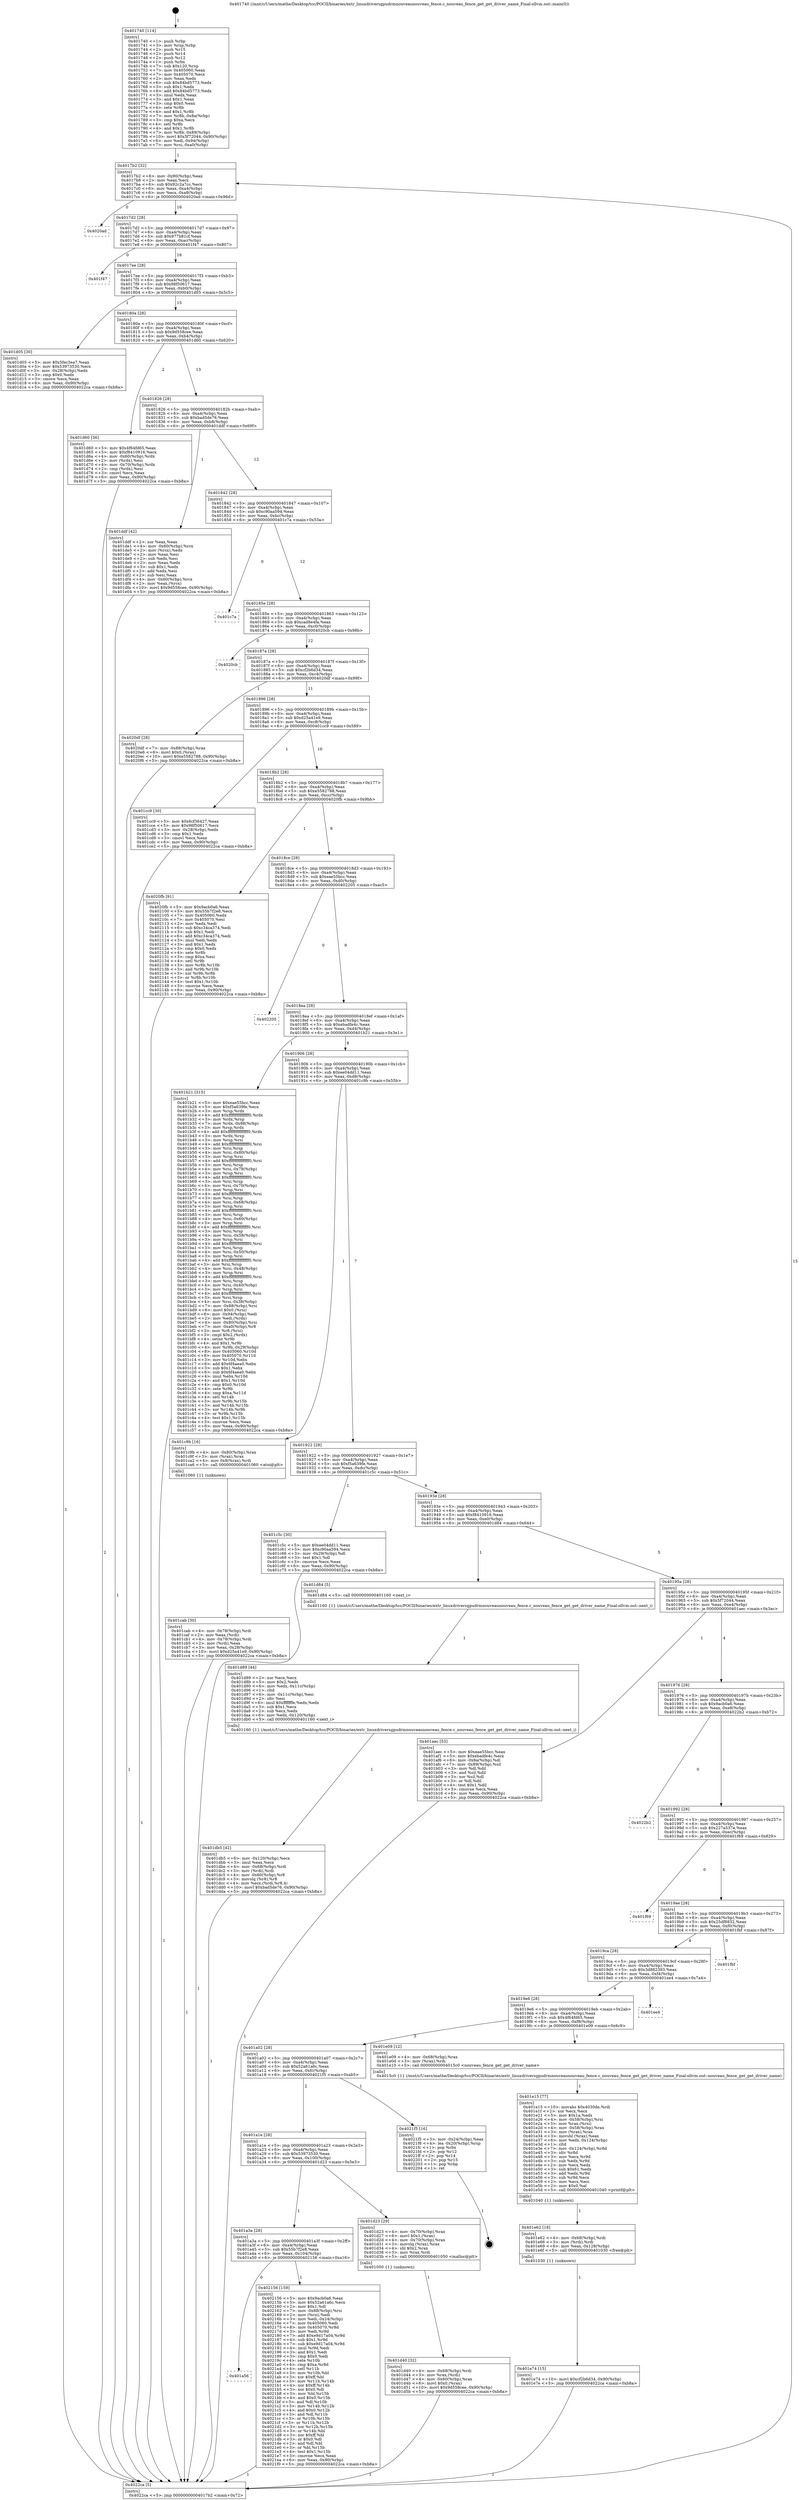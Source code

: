 digraph "0x401740" {
  label = "0x401740 (/mnt/c/Users/mathe/Desktop/tcc/POCII/binaries/extr_linuxdriversgpudrmnouveaunouveau_fence.c_nouveau_fence_get_get_driver_name_Final-ollvm.out::main(0))"
  labelloc = "t"
  node[shape=record]

  Entry [label="",width=0.3,height=0.3,shape=circle,fillcolor=black,style=filled]
  "0x4017b2" [label="{
     0x4017b2 [32]\l
     | [instrs]\l
     &nbsp;&nbsp;0x4017b2 \<+6\>: mov -0x90(%rbp),%eax\l
     &nbsp;&nbsp;0x4017b8 \<+2\>: mov %eax,%ecx\l
     &nbsp;&nbsp;0x4017ba \<+6\>: sub $0x92c2a7cc,%ecx\l
     &nbsp;&nbsp;0x4017c0 \<+6\>: mov %eax,-0xa4(%rbp)\l
     &nbsp;&nbsp;0x4017c6 \<+6\>: mov %ecx,-0xa8(%rbp)\l
     &nbsp;&nbsp;0x4017cc \<+6\>: je 00000000004020ad \<main+0x96d\>\l
  }"]
  "0x4020ad" [label="{
     0x4020ad\l
  }", style=dashed]
  "0x4017d2" [label="{
     0x4017d2 [28]\l
     | [instrs]\l
     &nbsp;&nbsp;0x4017d2 \<+5\>: jmp 00000000004017d7 \<main+0x97\>\l
     &nbsp;&nbsp;0x4017d7 \<+6\>: mov -0xa4(%rbp),%eax\l
     &nbsp;&nbsp;0x4017dd \<+5\>: sub $0x977b81cf,%eax\l
     &nbsp;&nbsp;0x4017e2 \<+6\>: mov %eax,-0xac(%rbp)\l
     &nbsp;&nbsp;0x4017e8 \<+6\>: je 0000000000401f47 \<main+0x807\>\l
  }"]
  Exit [label="",width=0.3,height=0.3,shape=circle,fillcolor=black,style=filled,peripheries=2]
  "0x401f47" [label="{
     0x401f47\l
  }", style=dashed]
  "0x4017ee" [label="{
     0x4017ee [28]\l
     | [instrs]\l
     &nbsp;&nbsp;0x4017ee \<+5\>: jmp 00000000004017f3 \<main+0xb3\>\l
     &nbsp;&nbsp;0x4017f3 \<+6\>: mov -0xa4(%rbp),%eax\l
     &nbsp;&nbsp;0x4017f9 \<+5\>: sub $0x98f50617,%eax\l
     &nbsp;&nbsp;0x4017fe \<+6\>: mov %eax,-0xb0(%rbp)\l
     &nbsp;&nbsp;0x401804 \<+6\>: je 0000000000401d05 \<main+0x5c5\>\l
  }"]
  "0x401a56" [label="{
     0x401a56\l
  }", style=dashed]
  "0x401d05" [label="{
     0x401d05 [30]\l
     | [instrs]\l
     &nbsp;&nbsp;0x401d05 \<+5\>: mov $0x5fec3ea7,%eax\l
     &nbsp;&nbsp;0x401d0a \<+5\>: mov $0x53973530,%ecx\l
     &nbsp;&nbsp;0x401d0f \<+3\>: mov -0x28(%rbp),%edx\l
     &nbsp;&nbsp;0x401d12 \<+3\>: cmp $0x0,%edx\l
     &nbsp;&nbsp;0x401d15 \<+3\>: cmove %ecx,%eax\l
     &nbsp;&nbsp;0x401d18 \<+6\>: mov %eax,-0x90(%rbp)\l
     &nbsp;&nbsp;0x401d1e \<+5\>: jmp 00000000004022ca \<main+0xb8a\>\l
  }"]
  "0x40180a" [label="{
     0x40180a [28]\l
     | [instrs]\l
     &nbsp;&nbsp;0x40180a \<+5\>: jmp 000000000040180f \<main+0xcf\>\l
     &nbsp;&nbsp;0x40180f \<+6\>: mov -0xa4(%rbp),%eax\l
     &nbsp;&nbsp;0x401815 \<+5\>: sub $0x9d558cee,%eax\l
     &nbsp;&nbsp;0x40181a \<+6\>: mov %eax,-0xb4(%rbp)\l
     &nbsp;&nbsp;0x401820 \<+6\>: je 0000000000401d60 \<main+0x620\>\l
  }"]
  "0x402156" [label="{
     0x402156 [159]\l
     | [instrs]\l
     &nbsp;&nbsp;0x402156 \<+5\>: mov $0x9acb0a6,%eax\l
     &nbsp;&nbsp;0x40215b \<+5\>: mov $0x52a61a6c,%ecx\l
     &nbsp;&nbsp;0x402160 \<+2\>: mov $0x1,%dl\l
     &nbsp;&nbsp;0x402162 \<+7\>: mov -0x88(%rbp),%rsi\l
     &nbsp;&nbsp;0x402169 \<+2\>: mov (%rsi),%edi\l
     &nbsp;&nbsp;0x40216b \<+3\>: mov %edi,-0x24(%rbp)\l
     &nbsp;&nbsp;0x40216e \<+7\>: mov 0x405060,%edi\l
     &nbsp;&nbsp;0x402175 \<+8\>: mov 0x405070,%r8d\l
     &nbsp;&nbsp;0x40217d \<+3\>: mov %edi,%r9d\l
     &nbsp;&nbsp;0x402180 \<+7\>: add $0xe9d17a04,%r9d\l
     &nbsp;&nbsp;0x402187 \<+4\>: sub $0x1,%r9d\l
     &nbsp;&nbsp;0x40218b \<+7\>: sub $0xe9d17a04,%r9d\l
     &nbsp;&nbsp;0x402192 \<+4\>: imul %r9d,%edi\l
     &nbsp;&nbsp;0x402196 \<+3\>: and $0x1,%edi\l
     &nbsp;&nbsp;0x402199 \<+3\>: cmp $0x0,%edi\l
     &nbsp;&nbsp;0x40219c \<+4\>: sete %r10b\l
     &nbsp;&nbsp;0x4021a0 \<+4\>: cmp $0xa,%r8d\l
     &nbsp;&nbsp;0x4021a4 \<+4\>: setl %r11b\l
     &nbsp;&nbsp;0x4021a8 \<+3\>: mov %r10b,%bl\l
     &nbsp;&nbsp;0x4021ab \<+3\>: xor $0xff,%bl\l
     &nbsp;&nbsp;0x4021ae \<+3\>: mov %r11b,%r14b\l
     &nbsp;&nbsp;0x4021b1 \<+4\>: xor $0xff,%r14b\l
     &nbsp;&nbsp;0x4021b5 \<+3\>: xor $0x0,%dl\l
     &nbsp;&nbsp;0x4021b8 \<+3\>: mov %bl,%r15b\l
     &nbsp;&nbsp;0x4021bb \<+4\>: and $0x0,%r15b\l
     &nbsp;&nbsp;0x4021bf \<+3\>: and %dl,%r10b\l
     &nbsp;&nbsp;0x4021c2 \<+3\>: mov %r14b,%r12b\l
     &nbsp;&nbsp;0x4021c5 \<+4\>: and $0x0,%r12b\l
     &nbsp;&nbsp;0x4021c9 \<+3\>: and %dl,%r11b\l
     &nbsp;&nbsp;0x4021cc \<+3\>: or %r10b,%r15b\l
     &nbsp;&nbsp;0x4021cf \<+3\>: or %r11b,%r12b\l
     &nbsp;&nbsp;0x4021d2 \<+3\>: xor %r12b,%r15b\l
     &nbsp;&nbsp;0x4021d5 \<+3\>: or %r14b,%bl\l
     &nbsp;&nbsp;0x4021d8 \<+3\>: xor $0xff,%bl\l
     &nbsp;&nbsp;0x4021db \<+3\>: or $0x0,%dl\l
     &nbsp;&nbsp;0x4021de \<+2\>: and %dl,%bl\l
     &nbsp;&nbsp;0x4021e0 \<+3\>: or %bl,%r15b\l
     &nbsp;&nbsp;0x4021e3 \<+4\>: test $0x1,%r15b\l
     &nbsp;&nbsp;0x4021e7 \<+3\>: cmovne %ecx,%eax\l
     &nbsp;&nbsp;0x4021ea \<+6\>: mov %eax,-0x90(%rbp)\l
     &nbsp;&nbsp;0x4021f0 \<+5\>: jmp 00000000004022ca \<main+0xb8a\>\l
  }"]
  "0x401d60" [label="{
     0x401d60 [36]\l
     | [instrs]\l
     &nbsp;&nbsp;0x401d60 \<+5\>: mov $0x4f64fd65,%eax\l
     &nbsp;&nbsp;0x401d65 \<+5\>: mov $0xf8410916,%ecx\l
     &nbsp;&nbsp;0x401d6a \<+4\>: mov -0x60(%rbp),%rdx\l
     &nbsp;&nbsp;0x401d6e \<+2\>: mov (%rdx),%esi\l
     &nbsp;&nbsp;0x401d70 \<+4\>: mov -0x70(%rbp),%rdx\l
     &nbsp;&nbsp;0x401d74 \<+2\>: cmp (%rdx),%esi\l
     &nbsp;&nbsp;0x401d76 \<+3\>: cmovl %ecx,%eax\l
     &nbsp;&nbsp;0x401d79 \<+6\>: mov %eax,-0x90(%rbp)\l
     &nbsp;&nbsp;0x401d7f \<+5\>: jmp 00000000004022ca \<main+0xb8a\>\l
  }"]
  "0x401826" [label="{
     0x401826 [28]\l
     | [instrs]\l
     &nbsp;&nbsp;0x401826 \<+5\>: jmp 000000000040182b \<main+0xeb\>\l
     &nbsp;&nbsp;0x40182b \<+6\>: mov -0xa4(%rbp),%eax\l
     &nbsp;&nbsp;0x401831 \<+5\>: sub $0xbad5de76,%eax\l
     &nbsp;&nbsp;0x401836 \<+6\>: mov %eax,-0xb8(%rbp)\l
     &nbsp;&nbsp;0x40183c \<+6\>: je 0000000000401ddf \<main+0x69f\>\l
  }"]
  "0x401e74" [label="{
     0x401e74 [15]\l
     | [instrs]\l
     &nbsp;&nbsp;0x401e74 \<+10\>: movl $0xcf2b6d34,-0x90(%rbp)\l
     &nbsp;&nbsp;0x401e7e \<+5\>: jmp 00000000004022ca \<main+0xb8a\>\l
  }"]
  "0x401ddf" [label="{
     0x401ddf [42]\l
     | [instrs]\l
     &nbsp;&nbsp;0x401ddf \<+2\>: xor %eax,%eax\l
     &nbsp;&nbsp;0x401de1 \<+4\>: mov -0x60(%rbp),%rcx\l
     &nbsp;&nbsp;0x401de5 \<+2\>: mov (%rcx),%edx\l
     &nbsp;&nbsp;0x401de7 \<+2\>: mov %eax,%esi\l
     &nbsp;&nbsp;0x401de9 \<+2\>: sub %edx,%esi\l
     &nbsp;&nbsp;0x401deb \<+2\>: mov %eax,%edx\l
     &nbsp;&nbsp;0x401ded \<+3\>: sub $0x1,%edx\l
     &nbsp;&nbsp;0x401df0 \<+2\>: add %edx,%esi\l
     &nbsp;&nbsp;0x401df2 \<+2\>: sub %esi,%eax\l
     &nbsp;&nbsp;0x401df4 \<+4\>: mov -0x60(%rbp),%rcx\l
     &nbsp;&nbsp;0x401df8 \<+2\>: mov %eax,(%rcx)\l
     &nbsp;&nbsp;0x401dfa \<+10\>: movl $0x9d558cee,-0x90(%rbp)\l
     &nbsp;&nbsp;0x401e04 \<+5\>: jmp 00000000004022ca \<main+0xb8a\>\l
  }"]
  "0x401842" [label="{
     0x401842 [28]\l
     | [instrs]\l
     &nbsp;&nbsp;0x401842 \<+5\>: jmp 0000000000401847 \<main+0x107\>\l
     &nbsp;&nbsp;0x401847 \<+6\>: mov -0xa4(%rbp),%eax\l
     &nbsp;&nbsp;0x40184d \<+5\>: sub $0xc90aa594,%eax\l
     &nbsp;&nbsp;0x401852 \<+6\>: mov %eax,-0xbc(%rbp)\l
     &nbsp;&nbsp;0x401858 \<+6\>: je 0000000000401c7a \<main+0x53a\>\l
  }"]
  "0x401e62" [label="{
     0x401e62 [18]\l
     | [instrs]\l
     &nbsp;&nbsp;0x401e62 \<+4\>: mov -0x68(%rbp),%rdi\l
     &nbsp;&nbsp;0x401e66 \<+3\>: mov (%rdi),%rdi\l
     &nbsp;&nbsp;0x401e69 \<+6\>: mov %eax,-0x128(%rbp)\l
     &nbsp;&nbsp;0x401e6f \<+5\>: call 0000000000401030 \<free@plt\>\l
     | [calls]\l
     &nbsp;&nbsp;0x401030 \{1\} (unknown)\l
  }"]
  "0x401c7a" [label="{
     0x401c7a\l
  }", style=dashed]
  "0x40185e" [label="{
     0x40185e [28]\l
     | [instrs]\l
     &nbsp;&nbsp;0x40185e \<+5\>: jmp 0000000000401863 \<main+0x123\>\l
     &nbsp;&nbsp;0x401863 \<+6\>: mov -0xa4(%rbp),%eax\l
     &nbsp;&nbsp;0x401869 \<+5\>: sub $0xcad8e4fa,%eax\l
     &nbsp;&nbsp;0x40186e \<+6\>: mov %eax,-0xc0(%rbp)\l
     &nbsp;&nbsp;0x401874 \<+6\>: je 00000000004020cb \<main+0x98b\>\l
  }"]
  "0x401e15" [label="{
     0x401e15 [77]\l
     | [instrs]\l
     &nbsp;&nbsp;0x401e15 \<+10\>: movabs $0x4030de,%rdi\l
     &nbsp;&nbsp;0x401e1f \<+2\>: xor %ecx,%ecx\l
     &nbsp;&nbsp;0x401e21 \<+5\>: mov $0x1a,%edx\l
     &nbsp;&nbsp;0x401e26 \<+4\>: mov -0x58(%rbp),%rsi\l
     &nbsp;&nbsp;0x401e2a \<+3\>: mov %rax,(%rsi)\l
     &nbsp;&nbsp;0x401e2d \<+4\>: mov -0x58(%rbp),%rax\l
     &nbsp;&nbsp;0x401e31 \<+3\>: mov (%rax),%rax\l
     &nbsp;&nbsp;0x401e34 \<+3\>: movsbl (%rax),%eax\l
     &nbsp;&nbsp;0x401e37 \<+6\>: mov %edx,-0x124(%rbp)\l
     &nbsp;&nbsp;0x401e3d \<+1\>: cltd\l
     &nbsp;&nbsp;0x401e3e \<+7\>: mov -0x124(%rbp),%r8d\l
     &nbsp;&nbsp;0x401e45 \<+3\>: idiv %r8d\l
     &nbsp;&nbsp;0x401e48 \<+3\>: mov %ecx,%r9d\l
     &nbsp;&nbsp;0x401e4b \<+3\>: sub %edx,%r9d\l
     &nbsp;&nbsp;0x401e4e \<+2\>: mov %ecx,%edx\l
     &nbsp;&nbsp;0x401e50 \<+3\>: sub $0x61,%edx\l
     &nbsp;&nbsp;0x401e53 \<+3\>: add %edx,%r9d\l
     &nbsp;&nbsp;0x401e56 \<+3\>: sub %r9d,%ecx\l
     &nbsp;&nbsp;0x401e59 \<+2\>: mov %ecx,%esi\l
     &nbsp;&nbsp;0x401e5b \<+2\>: mov $0x0,%al\l
     &nbsp;&nbsp;0x401e5d \<+5\>: call 0000000000401040 \<printf@plt\>\l
     | [calls]\l
     &nbsp;&nbsp;0x401040 \{1\} (unknown)\l
  }"]
  "0x4020cb" [label="{
     0x4020cb\l
  }", style=dashed]
  "0x40187a" [label="{
     0x40187a [28]\l
     | [instrs]\l
     &nbsp;&nbsp;0x40187a \<+5\>: jmp 000000000040187f \<main+0x13f\>\l
     &nbsp;&nbsp;0x40187f \<+6\>: mov -0xa4(%rbp),%eax\l
     &nbsp;&nbsp;0x401885 \<+5\>: sub $0xcf2b6d34,%eax\l
     &nbsp;&nbsp;0x40188a \<+6\>: mov %eax,-0xc4(%rbp)\l
     &nbsp;&nbsp;0x401890 \<+6\>: je 00000000004020df \<main+0x99f\>\l
  }"]
  "0x401db5" [label="{
     0x401db5 [42]\l
     | [instrs]\l
     &nbsp;&nbsp;0x401db5 \<+6\>: mov -0x120(%rbp),%ecx\l
     &nbsp;&nbsp;0x401dbb \<+3\>: imul %eax,%ecx\l
     &nbsp;&nbsp;0x401dbe \<+4\>: mov -0x68(%rbp),%rdi\l
     &nbsp;&nbsp;0x401dc2 \<+3\>: mov (%rdi),%rdi\l
     &nbsp;&nbsp;0x401dc5 \<+4\>: mov -0x60(%rbp),%r8\l
     &nbsp;&nbsp;0x401dc9 \<+3\>: movslq (%r8),%r8\l
     &nbsp;&nbsp;0x401dcc \<+4\>: mov %ecx,(%rdi,%r8,4)\l
     &nbsp;&nbsp;0x401dd0 \<+10\>: movl $0xbad5de76,-0x90(%rbp)\l
     &nbsp;&nbsp;0x401dda \<+5\>: jmp 00000000004022ca \<main+0xb8a\>\l
  }"]
  "0x4020df" [label="{
     0x4020df [28]\l
     | [instrs]\l
     &nbsp;&nbsp;0x4020df \<+7\>: mov -0x88(%rbp),%rax\l
     &nbsp;&nbsp;0x4020e6 \<+6\>: movl $0x0,(%rax)\l
     &nbsp;&nbsp;0x4020ec \<+10\>: movl $0xe5582788,-0x90(%rbp)\l
     &nbsp;&nbsp;0x4020f6 \<+5\>: jmp 00000000004022ca \<main+0xb8a\>\l
  }"]
  "0x401896" [label="{
     0x401896 [28]\l
     | [instrs]\l
     &nbsp;&nbsp;0x401896 \<+5\>: jmp 000000000040189b \<main+0x15b\>\l
     &nbsp;&nbsp;0x40189b \<+6\>: mov -0xa4(%rbp),%eax\l
     &nbsp;&nbsp;0x4018a1 \<+5\>: sub $0xd25a41e9,%eax\l
     &nbsp;&nbsp;0x4018a6 \<+6\>: mov %eax,-0xc8(%rbp)\l
     &nbsp;&nbsp;0x4018ac \<+6\>: je 0000000000401cc9 \<main+0x589\>\l
  }"]
  "0x401d89" [label="{
     0x401d89 [44]\l
     | [instrs]\l
     &nbsp;&nbsp;0x401d89 \<+2\>: xor %ecx,%ecx\l
     &nbsp;&nbsp;0x401d8b \<+5\>: mov $0x2,%edx\l
     &nbsp;&nbsp;0x401d90 \<+6\>: mov %edx,-0x11c(%rbp)\l
     &nbsp;&nbsp;0x401d96 \<+1\>: cltd\l
     &nbsp;&nbsp;0x401d97 \<+6\>: mov -0x11c(%rbp),%esi\l
     &nbsp;&nbsp;0x401d9d \<+2\>: idiv %esi\l
     &nbsp;&nbsp;0x401d9f \<+6\>: imul $0xfffffffe,%edx,%edx\l
     &nbsp;&nbsp;0x401da5 \<+3\>: sub $0x1,%ecx\l
     &nbsp;&nbsp;0x401da8 \<+2\>: sub %ecx,%edx\l
     &nbsp;&nbsp;0x401daa \<+6\>: mov %edx,-0x120(%rbp)\l
     &nbsp;&nbsp;0x401db0 \<+5\>: call 0000000000401160 \<next_i\>\l
     | [calls]\l
     &nbsp;&nbsp;0x401160 \{1\} (/mnt/c/Users/mathe/Desktop/tcc/POCII/binaries/extr_linuxdriversgpudrmnouveaunouveau_fence.c_nouveau_fence_get_get_driver_name_Final-ollvm.out::next_i)\l
  }"]
  "0x401cc9" [label="{
     0x401cc9 [30]\l
     | [instrs]\l
     &nbsp;&nbsp;0x401cc9 \<+5\>: mov $0x6cf36427,%eax\l
     &nbsp;&nbsp;0x401cce \<+5\>: mov $0x98f50617,%ecx\l
     &nbsp;&nbsp;0x401cd3 \<+3\>: mov -0x28(%rbp),%edx\l
     &nbsp;&nbsp;0x401cd6 \<+3\>: cmp $0x1,%edx\l
     &nbsp;&nbsp;0x401cd9 \<+3\>: cmovl %ecx,%eax\l
     &nbsp;&nbsp;0x401cdc \<+6\>: mov %eax,-0x90(%rbp)\l
     &nbsp;&nbsp;0x401ce2 \<+5\>: jmp 00000000004022ca \<main+0xb8a\>\l
  }"]
  "0x4018b2" [label="{
     0x4018b2 [28]\l
     | [instrs]\l
     &nbsp;&nbsp;0x4018b2 \<+5\>: jmp 00000000004018b7 \<main+0x177\>\l
     &nbsp;&nbsp;0x4018b7 \<+6\>: mov -0xa4(%rbp),%eax\l
     &nbsp;&nbsp;0x4018bd \<+5\>: sub $0xe5582788,%eax\l
     &nbsp;&nbsp;0x4018c2 \<+6\>: mov %eax,-0xcc(%rbp)\l
     &nbsp;&nbsp;0x4018c8 \<+6\>: je 00000000004020fb \<main+0x9bb\>\l
  }"]
  "0x401d40" [label="{
     0x401d40 [32]\l
     | [instrs]\l
     &nbsp;&nbsp;0x401d40 \<+4\>: mov -0x68(%rbp),%rdi\l
     &nbsp;&nbsp;0x401d44 \<+3\>: mov %rax,(%rdi)\l
     &nbsp;&nbsp;0x401d47 \<+4\>: mov -0x60(%rbp),%rax\l
     &nbsp;&nbsp;0x401d4b \<+6\>: movl $0x0,(%rax)\l
     &nbsp;&nbsp;0x401d51 \<+10\>: movl $0x9d558cee,-0x90(%rbp)\l
     &nbsp;&nbsp;0x401d5b \<+5\>: jmp 00000000004022ca \<main+0xb8a\>\l
  }"]
  "0x4020fb" [label="{
     0x4020fb [91]\l
     | [instrs]\l
     &nbsp;&nbsp;0x4020fb \<+5\>: mov $0x9acb0a6,%eax\l
     &nbsp;&nbsp;0x402100 \<+5\>: mov $0x55b7f2e8,%ecx\l
     &nbsp;&nbsp;0x402105 \<+7\>: mov 0x405060,%edx\l
     &nbsp;&nbsp;0x40210c \<+7\>: mov 0x405070,%esi\l
     &nbsp;&nbsp;0x402113 \<+2\>: mov %edx,%edi\l
     &nbsp;&nbsp;0x402115 \<+6\>: sub $0xc34ca374,%edi\l
     &nbsp;&nbsp;0x40211b \<+3\>: sub $0x1,%edi\l
     &nbsp;&nbsp;0x40211e \<+6\>: add $0xc34ca374,%edi\l
     &nbsp;&nbsp;0x402124 \<+3\>: imul %edi,%edx\l
     &nbsp;&nbsp;0x402127 \<+3\>: and $0x1,%edx\l
     &nbsp;&nbsp;0x40212a \<+3\>: cmp $0x0,%edx\l
     &nbsp;&nbsp;0x40212d \<+4\>: sete %r8b\l
     &nbsp;&nbsp;0x402131 \<+3\>: cmp $0xa,%esi\l
     &nbsp;&nbsp;0x402134 \<+4\>: setl %r9b\l
     &nbsp;&nbsp;0x402138 \<+3\>: mov %r8b,%r10b\l
     &nbsp;&nbsp;0x40213b \<+3\>: and %r9b,%r10b\l
     &nbsp;&nbsp;0x40213e \<+3\>: xor %r9b,%r8b\l
     &nbsp;&nbsp;0x402141 \<+3\>: or %r8b,%r10b\l
     &nbsp;&nbsp;0x402144 \<+4\>: test $0x1,%r10b\l
     &nbsp;&nbsp;0x402148 \<+3\>: cmovne %ecx,%eax\l
     &nbsp;&nbsp;0x40214b \<+6\>: mov %eax,-0x90(%rbp)\l
     &nbsp;&nbsp;0x402151 \<+5\>: jmp 00000000004022ca \<main+0xb8a\>\l
  }"]
  "0x4018ce" [label="{
     0x4018ce [28]\l
     | [instrs]\l
     &nbsp;&nbsp;0x4018ce \<+5\>: jmp 00000000004018d3 \<main+0x193\>\l
     &nbsp;&nbsp;0x4018d3 \<+6\>: mov -0xa4(%rbp),%eax\l
     &nbsp;&nbsp;0x4018d9 \<+5\>: sub $0xeae55bcc,%eax\l
     &nbsp;&nbsp;0x4018de \<+6\>: mov %eax,-0xd0(%rbp)\l
     &nbsp;&nbsp;0x4018e4 \<+6\>: je 0000000000402205 \<main+0xac5\>\l
  }"]
  "0x401a3a" [label="{
     0x401a3a [28]\l
     | [instrs]\l
     &nbsp;&nbsp;0x401a3a \<+5\>: jmp 0000000000401a3f \<main+0x2ff\>\l
     &nbsp;&nbsp;0x401a3f \<+6\>: mov -0xa4(%rbp),%eax\l
     &nbsp;&nbsp;0x401a45 \<+5\>: sub $0x55b7f2e8,%eax\l
     &nbsp;&nbsp;0x401a4a \<+6\>: mov %eax,-0x104(%rbp)\l
     &nbsp;&nbsp;0x401a50 \<+6\>: je 0000000000402156 \<main+0xa16\>\l
  }"]
  "0x402205" [label="{
     0x402205\l
  }", style=dashed]
  "0x4018ea" [label="{
     0x4018ea [28]\l
     | [instrs]\l
     &nbsp;&nbsp;0x4018ea \<+5\>: jmp 00000000004018ef \<main+0x1af\>\l
     &nbsp;&nbsp;0x4018ef \<+6\>: mov -0xa4(%rbp),%eax\l
     &nbsp;&nbsp;0x4018f5 \<+5\>: sub $0xebadfe4c,%eax\l
     &nbsp;&nbsp;0x4018fa \<+6\>: mov %eax,-0xd4(%rbp)\l
     &nbsp;&nbsp;0x401900 \<+6\>: je 0000000000401b21 \<main+0x3e1\>\l
  }"]
  "0x401d23" [label="{
     0x401d23 [29]\l
     | [instrs]\l
     &nbsp;&nbsp;0x401d23 \<+4\>: mov -0x70(%rbp),%rax\l
     &nbsp;&nbsp;0x401d27 \<+6\>: movl $0x1,(%rax)\l
     &nbsp;&nbsp;0x401d2d \<+4\>: mov -0x70(%rbp),%rax\l
     &nbsp;&nbsp;0x401d31 \<+3\>: movslq (%rax),%rax\l
     &nbsp;&nbsp;0x401d34 \<+4\>: shl $0x2,%rax\l
     &nbsp;&nbsp;0x401d38 \<+3\>: mov %rax,%rdi\l
     &nbsp;&nbsp;0x401d3b \<+5\>: call 0000000000401050 \<malloc@plt\>\l
     | [calls]\l
     &nbsp;&nbsp;0x401050 \{1\} (unknown)\l
  }"]
  "0x401b21" [label="{
     0x401b21 [315]\l
     | [instrs]\l
     &nbsp;&nbsp;0x401b21 \<+5\>: mov $0xeae55bcc,%eax\l
     &nbsp;&nbsp;0x401b26 \<+5\>: mov $0xf5a639fe,%ecx\l
     &nbsp;&nbsp;0x401b2b \<+3\>: mov %rsp,%rdx\l
     &nbsp;&nbsp;0x401b2e \<+4\>: add $0xfffffffffffffff0,%rdx\l
     &nbsp;&nbsp;0x401b32 \<+3\>: mov %rdx,%rsp\l
     &nbsp;&nbsp;0x401b35 \<+7\>: mov %rdx,-0x88(%rbp)\l
     &nbsp;&nbsp;0x401b3c \<+3\>: mov %rsp,%rdx\l
     &nbsp;&nbsp;0x401b3f \<+4\>: add $0xfffffffffffffff0,%rdx\l
     &nbsp;&nbsp;0x401b43 \<+3\>: mov %rdx,%rsp\l
     &nbsp;&nbsp;0x401b46 \<+3\>: mov %rsp,%rsi\l
     &nbsp;&nbsp;0x401b49 \<+4\>: add $0xfffffffffffffff0,%rsi\l
     &nbsp;&nbsp;0x401b4d \<+3\>: mov %rsi,%rsp\l
     &nbsp;&nbsp;0x401b50 \<+4\>: mov %rsi,-0x80(%rbp)\l
     &nbsp;&nbsp;0x401b54 \<+3\>: mov %rsp,%rsi\l
     &nbsp;&nbsp;0x401b57 \<+4\>: add $0xfffffffffffffff0,%rsi\l
     &nbsp;&nbsp;0x401b5b \<+3\>: mov %rsi,%rsp\l
     &nbsp;&nbsp;0x401b5e \<+4\>: mov %rsi,-0x78(%rbp)\l
     &nbsp;&nbsp;0x401b62 \<+3\>: mov %rsp,%rsi\l
     &nbsp;&nbsp;0x401b65 \<+4\>: add $0xfffffffffffffff0,%rsi\l
     &nbsp;&nbsp;0x401b69 \<+3\>: mov %rsi,%rsp\l
     &nbsp;&nbsp;0x401b6c \<+4\>: mov %rsi,-0x70(%rbp)\l
     &nbsp;&nbsp;0x401b70 \<+3\>: mov %rsp,%rsi\l
     &nbsp;&nbsp;0x401b73 \<+4\>: add $0xfffffffffffffff0,%rsi\l
     &nbsp;&nbsp;0x401b77 \<+3\>: mov %rsi,%rsp\l
     &nbsp;&nbsp;0x401b7a \<+4\>: mov %rsi,-0x68(%rbp)\l
     &nbsp;&nbsp;0x401b7e \<+3\>: mov %rsp,%rsi\l
     &nbsp;&nbsp;0x401b81 \<+4\>: add $0xfffffffffffffff0,%rsi\l
     &nbsp;&nbsp;0x401b85 \<+3\>: mov %rsi,%rsp\l
     &nbsp;&nbsp;0x401b88 \<+4\>: mov %rsi,-0x60(%rbp)\l
     &nbsp;&nbsp;0x401b8c \<+3\>: mov %rsp,%rsi\l
     &nbsp;&nbsp;0x401b8f \<+4\>: add $0xfffffffffffffff0,%rsi\l
     &nbsp;&nbsp;0x401b93 \<+3\>: mov %rsi,%rsp\l
     &nbsp;&nbsp;0x401b96 \<+4\>: mov %rsi,-0x58(%rbp)\l
     &nbsp;&nbsp;0x401b9a \<+3\>: mov %rsp,%rsi\l
     &nbsp;&nbsp;0x401b9d \<+4\>: add $0xfffffffffffffff0,%rsi\l
     &nbsp;&nbsp;0x401ba1 \<+3\>: mov %rsi,%rsp\l
     &nbsp;&nbsp;0x401ba4 \<+4\>: mov %rsi,-0x50(%rbp)\l
     &nbsp;&nbsp;0x401ba8 \<+3\>: mov %rsp,%rsi\l
     &nbsp;&nbsp;0x401bab \<+4\>: add $0xfffffffffffffff0,%rsi\l
     &nbsp;&nbsp;0x401baf \<+3\>: mov %rsi,%rsp\l
     &nbsp;&nbsp;0x401bb2 \<+4\>: mov %rsi,-0x48(%rbp)\l
     &nbsp;&nbsp;0x401bb6 \<+3\>: mov %rsp,%rsi\l
     &nbsp;&nbsp;0x401bb9 \<+4\>: add $0xfffffffffffffff0,%rsi\l
     &nbsp;&nbsp;0x401bbd \<+3\>: mov %rsi,%rsp\l
     &nbsp;&nbsp;0x401bc0 \<+4\>: mov %rsi,-0x40(%rbp)\l
     &nbsp;&nbsp;0x401bc4 \<+3\>: mov %rsp,%rsi\l
     &nbsp;&nbsp;0x401bc7 \<+4\>: add $0xfffffffffffffff0,%rsi\l
     &nbsp;&nbsp;0x401bcb \<+3\>: mov %rsi,%rsp\l
     &nbsp;&nbsp;0x401bce \<+4\>: mov %rsi,-0x38(%rbp)\l
     &nbsp;&nbsp;0x401bd2 \<+7\>: mov -0x88(%rbp),%rsi\l
     &nbsp;&nbsp;0x401bd9 \<+6\>: movl $0x0,(%rsi)\l
     &nbsp;&nbsp;0x401bdf \<+6\>: mov -0x94(%rbp),%edi\l
     &nbsp;&nbsp;0x401be5 \<+2\>: mov %edi,(%rdx)\l
     &nbsp;&nbsp;0x401be7 \<+4\>: mov -0x80(%rbp),%rsi\l
     &nbsp;&nbsp;0x401beb \<+7\>: mov -0xa0(%rbp),%r8\l
     &nbsp;&nbsp;0x401bf2 \<+3\>: mov %r8,(%rsi)\l
     &nbsp;&nbsp;0x401bf5 \<+3\>: cmpl $0x2,(%rdx)\l
     &nbsp;&nbsp;0x401bf8 \<+4\>: setne %r9b\l
     &nbsp;&nbsp;0x401bfc \<+4\>: and $0x1,%r9b\l
     &nbsp;&nbsp;0x401c00 \<+4\>: mov %r9b,-0x29(%rbp)\l
     &nbsp;&nbsp;0x401c04 \<+8\>: mov 0x405060,%r10d\l
     &nbsp;&nbsp;0x401c0c \<+8\>: mov 0x405070,%r11d\l
     &nbsp;&nbsp;0x401c14 \<+3\>: mov %r10d,%ebx\l
     &nbsp;&nbsp;0x401c17 \<+6\>: add $0x6f4aea0,%ebx\l
     &nbsp;&nbsp;0x401c1d \<+3\>: sub $0x1,%ebx\l
     &nbsp;&nbsp;0x401c20 \<+6\>: sub $0x6f4aea0,%ebx\l
     &nbsp;&nbsp;0x401c26 \<+4\>: imul %ebx,%r10d\l
     &nbsp;&nbsp;0x401c2a \<+4\>: and $0x1,%r10d\l
     &nbsp;&nbsp;0x401c2e \<+4\>: cmp $0x0,%r10d\l
     &nbsp;&nbsp;0x401c32 \<+4\>: sete %r9b\l
     &nbsp;&nbsp;0x401c36 \<+4\>: cmp $0xa,%r11d\l
     &nbsp;&nbsp;0x401c3a \<+4\>: setl %r14b\l
     &nbsp;&nbsp;0x401c3e \<+3\>: mov %r9b,%r15b\l
     &nbsp;&nbsp;0x401c41 \<+3\>: and %r14b,%r15b\l
     &nbsp;&nbsp;0x401c44 \<+3\>: xor %r14b,%r9b\l
     &nbsp;&nbsp;0x401c47 \<+3\>: or %r9b,%r15b\l
     &nbsp;&nbsp;0x401c4a \<+4\>: test $0x1,%r15b\l
     &nbsp;&nbsp;0x401c4e \<+3\>: cmovne %ecx,%eax\l
     &nbsp;&nbsp;0x401c51 \<+6\>: mov %eax,-0x90(%rbp)\l
     &nbsp;&nbsp;0x401c57 \<+5\>: jmp 00000000004022ca \<main+0xb8a\>\l
  }"]
  "0x401906" [label="{
     0x401906 [28]\l
     | [instrs]\l
     &nbsp;&nbsp;0x401906 \<+5\>: jmp 000000000040190b \<main+0x1cb\>\l
     &nbsp;&nbsp;0x40190b \<+6\>: mov -0xa4(%rbp),%eax\l
     &nbsp;&nbsp;0x401911 \<+5\>: sub $0xee04dd11,%eax\l
     &nbsp;&nbsp;0x401916 \<+6\>: mov %eax,-0xd8(%rbp)\l
     &nbsp;&nbsp;0x40191c \<+6\>: je 0000000000401c9b \<main+0x55b\>\l
  }"]
  "0x401a1e" [label="{
     0x401a1e [28]\l
     | [instrs]\l
     &nbsp;&nbsp;0x401a1e \<+5\>: jmp 0000000000401a23 \<main+0x2e3\>\l
     &nbsp;&nbsp;0x401a23 \<+6\>: mov -0xa4(%rbp),%eax\l
     &nbsp;&nbsp;0x401a29 \<+5\>: sub $0x53973530,%eax\l
     &nbsp;&nbsp;0x401a2e \<+6\>: mov %eax,-0x100(%rbp)\l
     &nbsp;&nbsp;0x401a34 \<+6\>: je 0000000000401d23 \<main+0x5e3\>\l
  }"]
  "0x401c9b" [label="{
     0x401c9b [16]\l
     | [instrs]\l
     &nbsp;&nbsp;0x401c9b \<+4\>: mov -0x80(%rbp),%rax\l
     &nbsp;&nbsp;0x401c9f \<+3\>: mov (%rax),%rax\l
     &nbsp;&nbsp;0x401ca2 \<+4\>: mov 0x8(%rax),%rdi\l
     &nbsp;&nbsp;0x401ca6 \<+5\>: call 0000000000401060 \<atoi@plt\>\l
     | [calls]\l
     &nbsp;&nbsp;0x401060 \{1\} (unknown)\l
  }"]
  "0x401922" [label="{
     0x401922 [28]\l
     | [instrs]\l
     &nbsp;&nbsp;0x401922 \<+5\>: jmp 0000000000401927 \<main+0x1e7\>\l
     &nbsp;&nbsp;0x401927 \<+6\>: mov -0xa4(%rbp),%eax\l
     &nbsp;&nbsp;0x40192d \<+5\>: sub $0xf5a639fe,%eax\l
     &nbsp;&nbsp;0x401932 \<+6\>: mov %eax,-0xdc(%rbp)\l
     &nbsp;&nbsp;0x401938 \<+6\>: je 0000000000401c5c \<main+0x51c\>\l
  }"]
  "0x4021f5" [label="{
     0x4021f5 [16]\l
     | [instrs]\l
     &nbsp;&nbsp;0x4021f5 \<+3\>: mov -0x24(%rbp),%eax\l
     &nbsp;&nbsp;0x4021f8 \<+4\>: lea -0x20(%rbp),%rsp\l
     &nbsp;&nbsp;0x4021fc \<+1\>: pop %rbx\l
     &nbsp;&nbsp;0x4021fd \<+2\>: pop %r12\l
     &nbsp;&nbsp;0x4021ff \<+2\>: pop %r14\l
     &nbsp;&nbsp;0x402201 \<+2\>: pop %r15\l
     &nbsp;&nbsp;0x402203 \<+1\>: pop %rbp\l
     &nbsp;&nbsp;0x402204 \<+1\>: ret\l
  }"]
  "0x401c5c" [label="{
     0x401c5c [30]\l
     | [instrs]\l
     &nbsp;&nbsp;0x401c5c \<+5\>: mov $0xee04dd11,%eax\l
     &nbsp;&nbsp;0x401c61 \<+5\>: mov $0xc90aa594,%ecx\l
     &nbsp;&nbsp;0x401c66 \<+3\>: mov -0x29(%rbp),%dl\l
     &nbsp;&nbsp;0x401c69 \<+3\>: test $0x1,%dl\l
     &nbsp;&nbsp;0x401c6c \<+3\>: cmovne %ecx,%eax\l
     &nbsp;&nbsp;0x401c6f \<+6\>: mov %eax,-0x90(%rbp)\l
     &nbsp;&nbsp;0x401c75 \<+5\>: jmp 00000000004022ca \<main+0xb8a\>\l
  }"]
  "0x40193e" [label="{
     0x40193e [28]\l
     | [instrs]\l
     &nbsp;&nbsp;0x40193e \<+5\>: jmp 0000000000401943 \<main+0x203\>\l
     &nbsp;&nbsp;0x401943 \<+6\>: mov -0xa4(%rbp),%eax\l
     &nbsp;&nbsp;0x401949 \<+5\>: sub $0xf8410916,%eax\l
     &nbsp;&nbsp;0x40194e \<+6\>: mov %eax,-0xe0(%rbp)\l
     &nbsp;&nbsp;0x401954 \<+6\>: je 0000000000401d84 \<main+0x644\>\l
  }"]
  "0x401a02" [label="{
     0x401a02 [28]\l
     | [instrs]\l
     &nbsp;&nbsp;0x401a02 \<+5\>: jmp 0000000000401a07 \<main+0x2c7\>\l
     &nbsp;&nbsp;0x401a07 \<+6\>: mov -0xa4(%rbp),%eax\l
     &nbsp;&nbsp;0x401a0d \<+5\>: sub $0x52a61a6c,%eax\l
     &nbsp;&nbsp;0x401a12 \<+6\>: mov %eax,-0xfc(%rbp)\l
     &nbsp;&nbsp;0x401a18 \<+6\>: je 00000000004021f5 \<main+0xab5\>\l
  }"]
  "0x401d84" [label="{
     0x401d84 [5]\l
     | [instrs]\l
     &nbsp;&nbsp;0x401d84 \<+5\>: call 0000000000401160 \<next_i\>\l
     | [calls]\l
     &nbsp;&nbsp;0x401160 \{1\} (/mnt/c/Users/mathe/Desktop/tcc/POCII/binaries/extr_linuxdriversgpudrmnouveaunouveau_fence.c_nouveau_fence_get_get_driver_name_Final-ollvm.out::next_i)\l
  }"]
  "0x40195a" [label="{
     0x40195a [28]\l
     | [instrs]\l
     &nbsp;&nbsp;0x40195a \<+5\>: jmp 000000000040195f \<main+0x21f\>\l
     &nbsp;&nbsp;0x40195f \<+6\>: mov -0xa4(%rbp),%eax\l
     &nbsp;&nbsp;0x401965 \<+5\>: sub $0x5f72044,%eax\l
     &nbsp;&nbsp;0x40196a \<+6\>: mov %eax,-0xe4(%rbp)\l
     &nbsp;&nbsp;0x401970 \<+6\>: je 0000000000401aec \<main+0x3ac\>\l
  }"]
  "0x401e09" [label="{
     0x401e09 [12]\l
     | [instrs]\l
     &nbsp;&nbsp;0x401e09 \<+4\>: mov -0x68(%rbp),%rax\l
     &nbsp;&nbsp;0x401e0d \<+3\>: mov (%rax),%rdi\l
     &nbsp;&nbsp;0x401e10 \<+5\>: call 00000000004015c0 \<nouveau_fence_get_get_driver_name\>\l
     | [calls]\l
     &nbsp;&nbsp;0x4015c0 \{1\} (/mnt/c/Users/mathe/Desktop/tcc/POCII/binaries/extr_linuxdriversgpudrmnouveaunouveau_fence.c_nouveau_fence_get_get_driver_name_Final-ollvm.out::nouveau_fence_get_get_driver_name)\l
  }"]
  "0x401aec" [label="{
     0x401aec [53]\l
     | [instrs]\l
     &nbsp;&nbsp;0x401aec \<+5\>: mov $0xeae55bcc,%eax\l
     &nbsp;&nbsp;0x401af1 \<+5\>: mov $0xebadfe4c,%ecx\l
     &nbsp;&nbsp;0x401af6 \<+6\>: mov -0x8a(%rbp),%dl\l
     &nbsp;&nbsp;0x401afc \<+7\>: mov -0x89(%rbp),%sil\l
     &nbsp;&nbsp;0x401b03 \<+3\>: mov %dl,%dil\l
     &nbsp;&nbsp;0x401b06 \<+3\>: and %sil,%dil\l
     &nbsp;&nbsp;0x401b09 \<+3\>: xor %sil,%dl\l
     &nbsp;&nbsp;0x401b0c \<+3\>: or %dl,%dil\l
     &nbsp;&nbsp;0x401b0f \<+4\>: test $0x1,%dil\l
     &nbsp;&nbsp;0x401b13 \<+3\>: cmovne %ecx,%eax\l
     &nbsp;&nbsp;0x401b16 \<+6\>: mov %eax,-0x90(%rbp)\l
     &nbsp;&nbsp;0x401b1c \<+5\>: jmp 00000000004022ca \<main+0xb8a\>\l
  }"]
  "0x401976" [label="{
     0x401976 [28]\l
     | [instrs]\l
     &nbsp;&nbsp;0x401976 \<+5\>: jmp 000000000040197b \<main+0x23b\>\l
     &nbsp;&nbsp;0x40197b \<+6\>: mov -0xa4(%rbp),%eax\l
     &nbsp;&nbsp;0x401981 \<+5\>: sub $0x9acb0a6,%eax\l
     &nbsp;&nbsp;0x401986 \<+6\>: mov %eax,-0xe8(%rbp)\l
     &nbsp;&nbsp;0x40198c \<+6\>: je 00000000004022b2 \<main+0xb72\>\l
  }"]
  "0x4022ca" [label="{
     0x4022ca [5]\l
     | [instrs]\l
     &nbsp;&nbsp;0x4022ca \<+5\>: jmp 00000000004017b2 \<main+0x72\>\l
  }"]
  "0x401740" [label="{
     0x401740 [114]\l
     | [instrs]\l
     &nbsp;&nbsp;0x401740 \<+1\>: push %rbp\l
     &nbsp;&nbsp;0x401741 \<+3\>: mov %rsp,%rbp\l
     &nbsp;&nbsp;0x401744 \<+2\>: push %r15\l
     &nbsp;&nbsp;0x401746 \<+2\>: push %r14\l
     &nbsp;&nbsp;0x401748 \<+2\>: push %r12\l
     &nbsp;&nbsp;0x40174a \<+1\>: push %rbx\l
     &nbsp;&nbsp;0x40174b \<+7\>: sub $0x120,%rsp\l
     &nbsp;&nbsp;0x401752 \<+7\>: mov 0x405060,%eax\l
     &nbsp;&nbsp;0x401759 \<+7\>: mov 0x405070,%ecx\l
     &nbsp;&nbsp;0x401760 \<+2\>: mov %eax,%edx\l
     &nbsp;&nbsp;0x401762 \<+6\>: sub $0x84bd5773,%edx\l
     &nbsp;&nbsp;0x401768 \<+3\>: sub $0x1,%edx\l
     &nbsp;&nbsp;0x40176b \<+6\>: add $0x84bd5773,%edx\l
     &nbsp;&nbsp;0x401771 \<+3\>: imul %edx,%eax\l
     &nbsp;&nbsp;0x401774 \<+3\>: and $0x1,%eax\l
     &nbsp;&nbsp;0x401777 \<+3\>: cmp $0x0,%eax\l
     &nbsp;&nbsp;0x40177a \<+4\>: sete %r8b\l
     &nbsp;&nbsp;0x40177e \<+4\>: and $0x1,%r8b\l
     &nbsp;&nbsp;0x401782 \<+7\>: mov %r8b,-0x8a(%rbp)\l
     &nbsp;&nbsp;0x401789 \<+3\>: cmp $0xa,%ecx\l
     &nbsp;&nbsp;0x40178c \<+4\>: setl %r8b\l
     &nbsp;&nbsp;0x401790 \<+4\>: and $0x1,%r8b\l
     &nbsp;&nbsp;0x401794 \<+7\>: mov %r8b,-0x89(%rbp)\l
     &nbsp;&nbsp;0x40179b \<+10\>: movl $0x5f72044,-0x90(%rbp)\l
     &nbsp;&nbsp;0x4017a5 \<+6\>: mov %edi,-0x94(%rbp)\l
     &nbsp;&nbsp;0x4017ab \<+7\>: mov %rsi,-0xa0(%rbp)\l
  }"]
  "0x4019e6" [label="{
     0x4019e6 [28]\l
     | [instrs]\l
     &nbsp;&nbsp;0x4019e6 \<+5\>: jmp 00000000004019eb \<main+0x2ab\>\l
     &nbsp;&nbsp;0x4019eb \<+6\>: mov -0xa4(%rbp),%eax\l
     &nbsp;&nbsp;0x4019f1 \<+5\>: sub $0x4f64fd65,%eax\l
     &nbsp;&nbsp;0x4019f6 \<+6\>: mov %eax,-0xf8(%rbp)\l
     &nbsp;&nbsp;0x4019fc \<+6\>: je 0000000000401e09 \<main+0x6c9\>\l
  }"]
  "0x401cab" [label="{
     0x401cab [30]\l
     | [instrs]\l
     &nbsp;&nbsp;0x401cab \<+4\>: mov -0x78(%rbp),%rdi\l
     &nbsp;&nbsp;0x401caf \<+2\>: mov %eax,(%rdi)\l
     &nbsp;&nbsp;0x401cb1 \<+4\>: mov -0x78(%rbp),%rdi\l
     &nbsp;&nbsp;0x401cb5 \<+2\>: mov (%rdi),%eax\l
     &nbsp;&nbsp;0x401cb7 \<+3\>: mov %eax,-0x28(%rbp)\l
     &nbsp;&nbsp;0x401cba \<+10\>: movl $0xd25a41e9,-0x90(%rbp)\l
     &nbsp;&nbsp;0x401cc4 \<+5\>: jmp 00000000004022ca \<main+0xb8a\>\l
  }"]
  "0x401ee4" [label="{
     0x401ee4\l
  }", style=dashed]
  "0x4022b2" [label="{
     0x4022b2\l
  }", style=dashed]
  "0x401992" [label="{
     0x401992 [28]\l
     | [instrs]\l
     &nbsp;&nbsp;0x401992 \<+5\>: jmp 0000000000401997 \<main+0x257\>\l
     &nbsp;&nbsp;0x401997 \<+6\>: mov -0xa4(%rbp),%eax\l
     &nbsp;&nbsp;0x40199d \<+5\>: sub $0x227a537e,%eax\l
     &nbsp;&nbsp;0x4019a2 \<+6\>: mov %eax,-0xec(%rbp)\l
     &nbsp;&nbsp;0x4019a8 \<+6\>: je 0000000000401f69 \<main+0x829\>\l
  }"]
  "0x4019ca" [label="{
     0x4019ca [28]\l
     | [instrs]\l
     &nbsp;&nbsp;0x4019ca \<+5\>: jmp 00000000004019cf \<main+0x28f\>\l
     &nbsp;&nbsp;0x4019cf \<+6\>: mov -0xa4(%rbp),%eax\l
     &nbsp;&nbsp;0x4019d5 \<+5\>: sub $0x3d882393,%eax\l
     &nbsp;&nbsp;0x4019da \<+6\>: mov %eax,-0xf4(%rbp)\l
     &nbsp;&nbsp;0x4019e0 \<+6\>: je 0000000000401ee4 \<main+0x7a4\>\l
  }"]
  "0x401f69" [label="{
     0x401f69\l
  }", style=dashed]
  "0x4019ae" [label="{
     0x4019ae [28]\l
     | [instrs]\l
     &nbsp;&nbsp;0x4019ae \<+5\>: jmp 00000000004019b3 \<main+0x273\>\l
     &nbsp;&nbsp;0x4019b3 \<+6\>: mov -0xa4(%rbp),%eax\l
     &nbsp;&nbsp;0x4019b9 \<+5\>: sub $0x25df8832,%eax\l
     &nbsp;&nbsp;0x4019be \<+6\>: mov %eax,-0xf0(%rbp)\l
     &nbsp;&nbsp;0x4019c4 \<+6\>: je 0000000000401fbf \<main+0x87f\>\l
  }"]
  "0x401fbf" [label="{
     0x401fbf\l
  }", style=dashed]
  Entry -> "0x401740" [label=" 1"]
  "0x4017b2" -> "0x4020ad" [label=" 0"]
  "0x4017b2" -> "0x4017d2" [label=" 16"]
  "0x4021f5" -> Exit [label=" 1"]
  "0x4017d2" -> "0x401f47" [label=" 0"]
  "0x4017d2" -> "0x4017ee" [label=" 16"]
  "0x402156" -> "0x4022ca" [label=" 1"]
  "0x4017ee" -> "0x401d05" [label=" 1"]
  "0x4017ee" -> "0x40180a" [label=" 15"]
  "0x401a3a" -> "0x401a56" [label=" 0"]
  "0x40180a" -> "0x401d60" [label=" 2"]
  "0x40180a" -> "0x401826" [label=" 13"]
  "0x401a3a" -> "0x402156" [label=" 1"]
  "0x401826" -> "0x401ddf" [label=" 1"]
  "0x401826" -> "0x401842" [label=" 12"]
  "0x4020fb" -> "0x4022ca" [label=" 1"]
  "0x401842" -> "0x401c7a" [label=" 0"]
  "0x401842" -> "0x40185e" [label=" 12"]
  "0x4020df" -> "0x4022ca" [label=" 1"]
  "0x40185e" -> "0x4020cb" [label=" 0"]
  "0x40185e" -> "0x40187a" [label=" 12"]
  "0x401e74" -> "0x4022ca" [label=" 1"]
  "0x40187a" -> "0x4020df" [label=" 1"]
  "0x40187a" -> "0x401896" [label=" 11"]
  "0x401e62" -> "0x401e74" [label=" 1"]
  "0x401896" -> "0x401cc9" [label=" 1"]
  "0x401896" -> "0x4018b2" [label=" 10"]
  "0x401e15" -> "0x401e62" [label=" 1"]
  "0x4018b2" -> "0x4020fb" [label=" 1"]
  "0x4018b2" -> "0x4018ce" [label=" 9"]
  "0x401e09" -> "0x401e15" [label=" 1"]
  "0x4018ce" -> "0x402205" [label=" 0"]
  "0x4018ce" -> "0x4018ea" [label=" 9"]
  "0x401ddf" -> "0x4022ca" [label=" 1"]
  "0x4018ea" -> "0x401b21" [label=" 1"]
  "0x4018ea" -> "0x401906" [label=" 8"]
  "0x401db5" -> "0x4022ca" [label=" 1"]
  "0x401906" -> "0x401c9b" [label=" 1"]
  "0x401906" -> "0x401922" [label=" 7"]
  "0x401d84" -> "0x401d89" [label=" 1"]
  "0x401922" -> "0x401c5c" [label=" 1"]
  "0x401922" -> "0x40193e" [label=" 6"]
  "0x401d60" -> "0x4022ca" [label=" 2"]
  "0x40193e" -> "0x401d84" [label=" 1"]
  "0x40193e" -> "0x40195a" [label=" 5"]
  "0x401d23" -> "0x401d40" [label=" 1"]
  "0x40195a" -> "0x401aec" [label=" 1"]
  "0x40195a" -> "0x401976" [label=" 4"]
  "0x401aec" -> "0x4022ca" [label=" 1"]
  "0x401740" -> "0x4017b2" [label=" 1"]
  "0x4022ca" -> "0x4017b2" [label=" 15"]
  "0x401a1e" -> "0x401a3a" [label=" 1"]
  "0x401b21" -> "0x4022ca" [label=" 1"]
  "0x401c5c" -> "0x4022ca" [label=" 1"]
  "0x401c9b" -> "0x401cab" [label=" 1"]
  "0x401cab" -> "0x4022ca" [label=" 1"]
  "0x401cc9" -> "0x4022ca" [label=" 1"]
  "0x401d05" -> "0x4022ca" [label=" 1"]
  "0x401d89" -> "0x401db5" [label=" 1"]
  "0x401976" -> "0x4022b2" [label=" 0"]
  "0x401976" -> "0x401992" [label=" 4"]
  "0x401a02" -> "0x401a1e" [label=" 2"]
  "0x401992" -> "0x401f69" [label=" 0"]
  "0x401992" -> "0x4019ae" [label=" 4"]
  "0x401d40" -> "0x4022ca" [label=" 1"]
  "0x4019ae" -> "0x401fbf" [label=" 0"]
  "0x4019ae" -> "0x4019ca" [label=" 4"]
  "0x401a02" -> "0x4021f5" [label=" 1"]
  "0x4019ca" -> "0x401ee4" [label=" 0"]
  "0x4019ca" -> "0x4019e6" [label=" 4"]
  "0x401a1e" -> "0x401d23" [label=" 1"]
  "0x4019e6" -> "0x401e09" [label=" 1"]
  "0x4019e6" -> "0x401a02" [label=" 3"]
}
